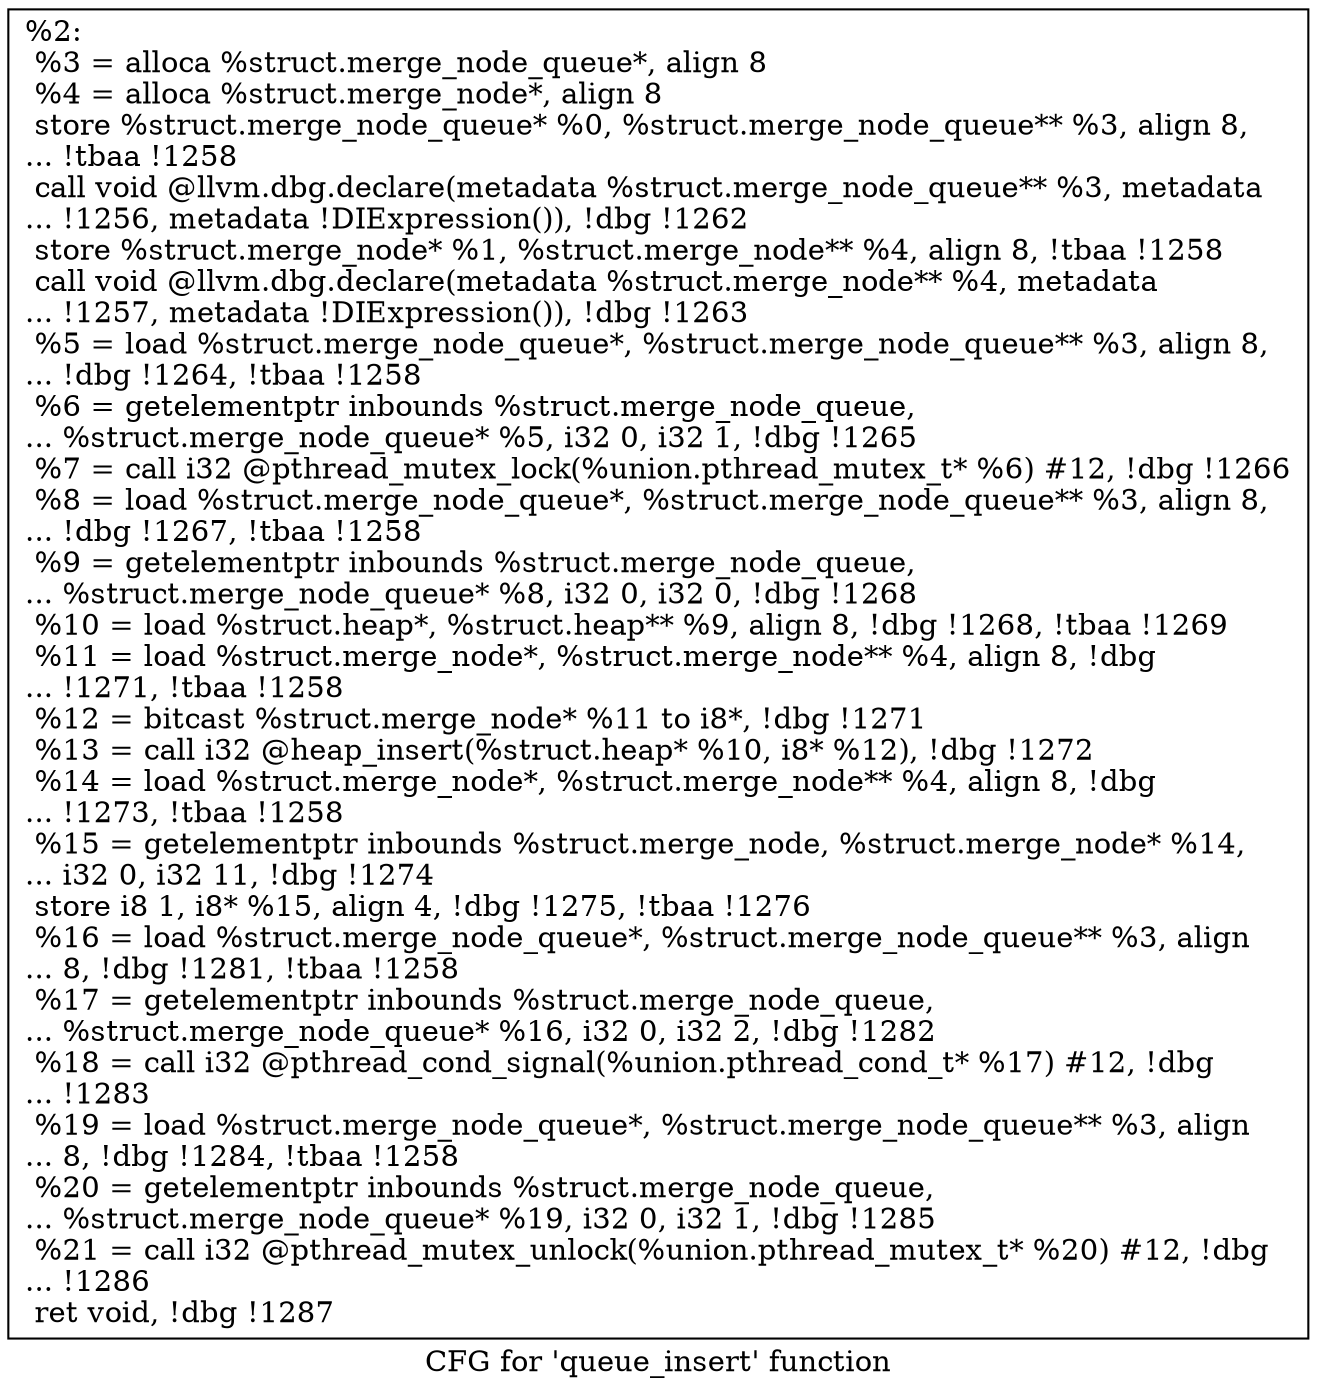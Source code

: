 digraph "CFG for 'queue_insert' function" {
	label="CFG for 'queue_insert' function";

	Node0x17cfe90 [shape=record,label="{%2:\l  %3 = alloca %struct.merge_node_queue*, align 8\l  %4 = alloca %struct.merge_node*, align 8\l  store %struct.merge_node_queue* %0, %struct.merge_node_queue** %3, align 8,\l... !tbaa !1258\l  call void @llvm.dbg.declare(metadata %struct.merge_node_queue** %3, metadata\l... !1256, metadata !DIExpression()), !dbg !1262\l  store %struct.merge_node* %1, %struct.merge_node** %4, align 8, !tbaa !1258\l  call void @llvm.dbg.declare(metadata %struct.merge_node** %4, metadata\l... !1257, metadata !DIExpression()), !dbg !1263\l  %5 = load %struct.merge_node_queue*, %struct.merge_node_queue** %3, align 8,\l... !dbg !1264, !tbaa !1258\l  %6 = getelementptr inbounds %struct.merge_node_queue,\l... %struct.merge_node_queue* %5, i32 0, i32 1, !dbg !1265\l  %7 = call i32 @pthread_mutex_lock(%union.pthread_mutex_t* %6) #12, !dbg !1266\l  %8 = load %struct.merge_node_queue*, %struct.merge_node_queue** %3, align 8,\l... !dbg !1267, !tbaa !1258\l  %9 = getelementptr inbounds %struct.merge_node_queue,\l... %struct.merge_node_queue* %8, i32 0, i32 0, !dbg !1268\l  %10 = load %struct.heap*, %struct.heap** %9, align 8, !dbg !1268, !tbaa !1269\l  %11 = load %struct.merge_node*, %struct.merge_node** %4, align 8, !dbg\l... !1271, !tbaa !1258\l  %12 = bitcast %struct.merge_node* %11 to i8*, !dbg !1271\l  %13 = call i32 @heap_insert(%struct.heap* %10, i8* %12), !dbg !1272\l  %14 = load %struct.merge_node*, %struct.merge_node** %4, align 8, !dbg\l... !1273, !tbaa !1258\l  %15 = getelementptr inbounds %struct.merge_node, %struct.merge_node* %14,\l... i32 0, i32 11, !dbg !1274\l  store i8 1, i8* %15, align 4, !dbg !1275, !tbaa !1276\l  %16 = load %struct.merge_node_queue*, %struct.merge_node_queue** %3, align\l... 8, !dbg !1281, !tbaa !1258\l  %17 = getelementptr inbounds %struct.merge_node_queue,\l... %struct.merge_node_queue* %16, i32 0, i32 2, !dbg !1282\l  %18 = call i32 @pthread_cond_signal(%union.pthread_cond_t* %17) #12, !dbg\l... !1283\l  %19 = load %struct.merge_node_queue*, %struct.merge_node_queue** %3, align\l... 8, !dbg !1284, !tbaa !1258\l  %20 = getelementptr inbounds %struct.merge_node_queue,\l... %struct.merge_node_queue* %19, i32 0, i32 1, !dbg !1285\l  %21 = call i32 @pthread_mutex_unlock(%union.pthread_mutex_t* %20) #12, !dbg\l... !1286\l  ret void, !dbg !1287\l}"];
}
